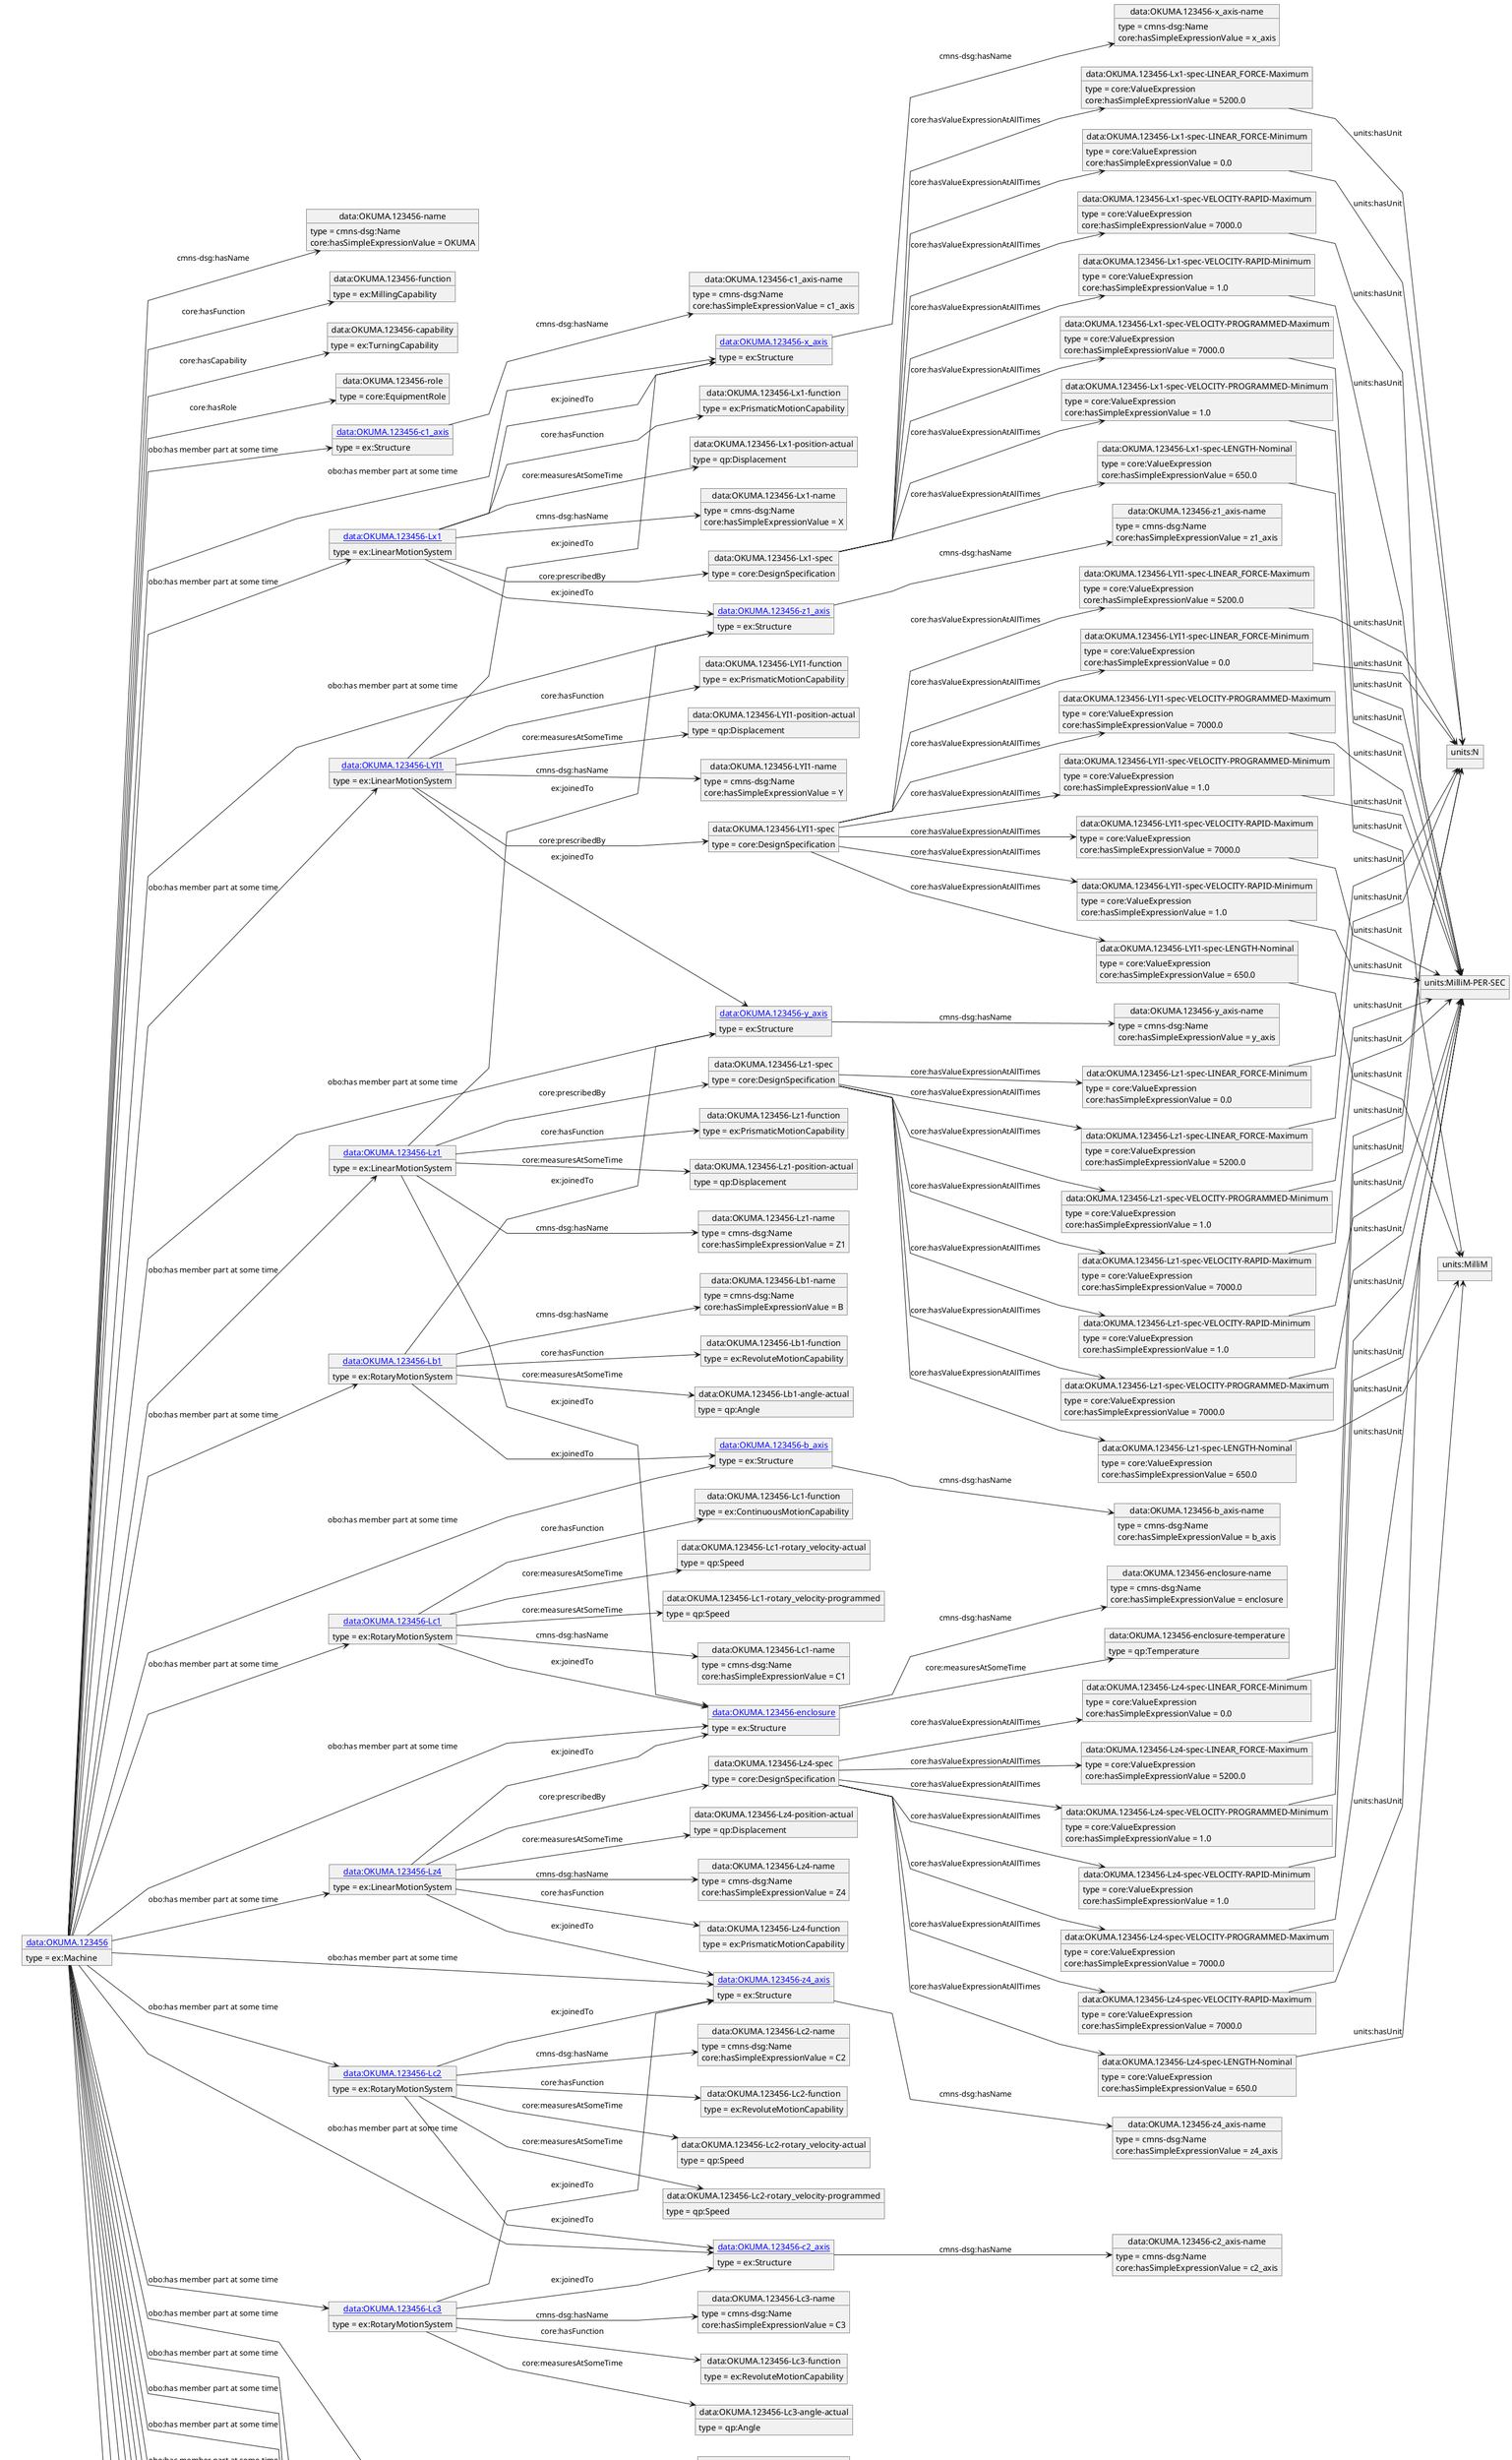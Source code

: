 @startuml
skinparam linetype polyline
left to right direction
object "data:" as o1 {
 type = owl:Ontology
 }
object "ex:" as o2 
object "[[./OKUMA.123456.html data:OKUMA.123456]]" as o3 {
 type = ex:Machine
 }
object "data:OKUMA.123456-name" as o4 {
 type = cmns-dsg:Name
 }
object "data:OKUMA.123456-function" as o5 {
 type = ex:MillingCapability
 }
object "data:OKUMA.123456-capability" as o6 {
 type = ex:TurningCapability
 }
object "data:OKUMA.123456-role" as o7 {
 type = core:EquipmentRole
 }
object "[[./OKUMA.123456-x_axis.html data:OKUMA.123456-x_axis]]" as o8 {
 type = ex:Structure
 }
object "[[./OKUMA.123456-y_axis.html data:OKUMA.123456-y_axis]]" as o9 {
 type = ex:Structure
 }
object "[[./OKUMA.123456-z1_axis.html data:OKUMA.123456-z1_axis]]" as o10 {
 type = ex:Structure
 }
object "[[./OKUMA.123456-z4_axis.html data:OKUMA.123456-z4_axis]]" as o11 {
 type = ex:Structure
 }
object "[[./OKUMA.123456-b_axis.html data:OKUMA.123456-b_axis]]" as o12 {
 type = ex:Structure
 }
object "[[./OKUMA.123456-c1_axis.html data:OKUMA.123456-c1_axis]]" as o13 {
 type = ex:Structure
 }
object "[[./OKUMA.123456-c2_axis.html data:OKUMA.123456-c2_axis]]" as o14 {
 type = ex:Structure
 }
object "[[./OKUMA.123456-Lx1.html data:OKUMA.123456-Lx1]]" as o15 {
 type = ex:LinearMotionSystem
 }
object "[[./OKUMA.123456-LYI1.html data:OKUMA.123456-LYI1]]" as o16 {
 type = ex:LinearMotionSystem
 }
object "[[./OKUMA.123456-Lz1.html data:OKUMA.123456-Lz1]]" as o17 {
 type = ex:LinearMotionSystem
 }
object "[[./OKUMA.123456-Lb1.html data:OKUMA.123456-Lb1]]" as o18 {
 type = ex:RotaryMotionSystem
 }
object "[[./OKUMA.123456-Lc1.html data:OKUMA.123456-Lc1]]" as o19 {
 type = ex:RotaryMotionSystem
 }
object "[[./OKUMA.123456-Lz4.html data:OKUMA.123456-Lz4]]" as o20 {
 type = ex:LinearMotionSystem
 }
object "[[./OKUMA.123456-Lc2.html data:OKUMA.123456-Lc2]]" as o21 {
 type = ex:RotaryMotionSystem
 }
object "[[./OKUMA.123456-Lc3.html data:OKUMA.123456-Lc3]]" as o22 {
 type = ex:RotaryMotionSystem
 }
object "[[./OKUMA.123456-Lc6.html data:OKUMA.123456-Lc6]]" as o23 {
 type = ex:RotaryMotionSystem
 }
object "[[./OKUMA.123456-Lct1.html data:OKUMA.123456-Lct1]]" as o24 {
 type = ex:ControlSystem
 }
object "[[./OKUMA.123456-LCoolantSystem1.html data:OKUMA.123456-LCoolantSystem1]]" as o25 {
 type = obo:object
 }
object "[[./OKUMA.123456-LElectricSystem1.html data:OKUMA.123456-LElectricSystem1]]" as o26 {
 type = ex:ElectricalSystem
 }
object "[[./OKUMA.123456-LHydraulicSystem1.html data:OKUMA.123456-LHydraulicSystem1]]" as o27 {
 type = ex:HydraulicSystem
 }
object "[[./OKUMA.123456-LLubricationSystem1.html data:OKUMA.123456-LLubricationSystem1]]" as o28 {
 type = ex:LubricationSystem
 }
object "[[./OKUMA.123456-LPneumaticSystem1.html data:OKUMA.123456-LPneumaticSystem1]]" as o29 {
 type = ex:PneumaticSystem
 }
object "[[./OKUMA.123456-LLoaderSystem1.html data:OKUMA.123456-LLoaderSystem1]]" as o30 {
 type = obo:object
 }
object "[[./OKUMA.123456-LWasteDisposalSystem1.html data:OKUMA.123456-LWasteDisposalSystem1]]" as o31 {
 type = obo:object
 }
object "[[./OKUMA.123456-LToolingDeliverySystem1.html data:OKUMA.123456-LToolingDeliverySystem1]]" as o32 {
 type = obo:object
 }
object "[[./OKUMA.123456-LBarFeederSystem1.html data:OKUMA.123456-LBarFeederSystem1]]" as o33 {
 type = obo:object
 }
object "[[./OKUMA.123456-personnel.html data:OKUMA.123456-personnel]]" as o34 {
 type = core:Person
 }
object "[[./OKUMA.123456-enclosure.html data:OKUMA.123456-enclosure]]" as o35 {
 type = ex:Structure
 }
object "data:OKUMA.123456-x_axis-name" as o36 {
 type = cmns-dsg:Name
 }
object "data:OKUMA.123456-y_axis-name" as o37 {
 type = cmns-dsg:Name
 }
object "data:OKUMA.123456-z1_axis-name" as o38 {
 type = cmns-dsg:Name
 }
object "data:OKUMA.123456-z4_axis-name" as o39 {
 type = cmns-dsg:Name
 }
object "data:OKUMA.123456-b_axis-name" as o40 {
 type = cmns-dsg:Name
 }
object "data:OKUMA.123456-c1_axis-name" as o41 {
 type = cmns-dsg:Name
 }
object "data:OKUMA.123456-c2_axis-name" as o42 {
 type = cmns-dsg:Name
 }
object "data:OKUMA.123456-Lx1-name" as o43 {
 type = cmns-dsg:Name
 }
object "data:OKUMA.123456-Lx1-spec" as o44 {
 type = core:DesignSpecification
 }
object "data:OKUMA.123456-Lx1-function" as o45 {
 type = ex:PrismaticMotionCapability
 }
object "data:OKUMA.123456-Lx1-position-actual" as o46 {
 type = qp:Displacement
 }
object "data:OKUMA.123456-Lx1-spec-LENGTH-Nominal" as o47 {
 type = core:ValueExpression
 }
object "data:OKUMA.123456-Lx1-spec-LINEAR_FORCE-Maximum" as o48 {
 type = core:ValueExpression
 }
object "data:OKUMA.123456-Lx1-spec-LINEAR_FORCE-Minimum" as o49 {
 type = core:ValueExpression
 }
object "data:OKUMA.123456-Lx1-spec-VELOCITY-RAPID-Maximum" as o50 {
 type = core:ValueExpression
 }
object "data:OKUMA.123456-Lx1-spec-VELOCITY-RAPID-Minimum" as o51 {
 type = core:ValueExpression
 }
object "data:OKUMA.123456-Lx1-spec-VELOCITY-PROGRAMMED-Maximum" as o52 {
 type = core:ValueExpression
 }
object "data:OKUMA.123456-Lx1-spec-VELOCITY-PROGRAMMED-Minimum" as o53 {
 type = core:ValueExpression
 }
object "units:MilliM" as o54 
object "units:N" as o55 
object "units:MilliM-PER-SEC" as o56 
object "data:OKUMA.123456-LYI1-name" as o57 {
 type = cmns-dsg:Name
 }
object "data:OKUMA.123456-LYI1-spec" as o58 {
 type = core:DesignSpecification
 }
object "data:OKUMA.123456-LYI1-function" as o59 {
 type = ex:PrismaticMotionCapability
 }
object "data:OKUMA.123456-LYI1-position-actual" as o60 {
 type = qp:Displacement
 }
object "data:OKUMA.123456-LYI1-spec-LENGTH-Nominal" as o61 {
 type = core:ValueExpression
 }
object "data:OKUMA.123456-LYI1-spec-LINEAR_FORCE-Maximum" as o62 {
 type = core:ValueExpression
 }
object "data:OKUMA.123456-LYI1-spec-LINEAR_FORCE-Minimum" as o63 {
 type = core:ValueExpression
 }
object "data:OKUMA.123456-LYI1-spec-VELOCITY-RAPID-Maximum" as o64 {
 type = core:ValueExpression
 }
object "data:OKUMA.123456-LYI1-spec-VELOCITY-RAPID-Minimum" as o65 {
 type = core:ValueExpression
 }
object "data:OKUMA.123456-LYI1-spec-VELOCITY-PROGRAMMED-Maximum" as o66 {
 type = core:ValueExpression
 }
object "data:OKUMA.123456-LYI1-spec-VELOCITY-PROGRAMMED-Minimum" as o67 {
 type = core:ValueExpression
 }
object "data:OKUMA.123456-Lz1-name" as o68 {
 type = cmns-dsg:Name
 }
object "data:OKUMA.123456-Lz1-spec" as o69 {
 type = core:DesignSpecification
 }
object "data:OKUMA.123456-Lz1-function" as o70 {
 type = ex:PrismaticMotionCapability
 }
object "data:OKUMA.123456-Lz1-position-actual" as o71 {
 type = qp:Displacement
 }
object "data:OKUMA.123456-Lz1-spec-LENGTH-Nominal" as o72 {
 type = core:ValueExpression
 }
object "data:OKUMA.123456-Lz1-spec-LINEAR_FORCE-Maximum" as o73 {
 type = core:ValueExpression
 }
object "data:OKUMA.123456-Lz1-spec-LINEAR_FORCE-Minimum" as o74 {
 type = core:ValueExpression
 }
object "data:OKUMA.123456-Lz1-spec-VELOCITY-RAPID-Maximum" as o75 {
 type = core:ValueExpression
 }
object "data:OKUMA.123456-Lz1-spec-VELOCITY-RAPID-Minimum" as o76 {
 type = core:ValueExpression
 }
object "data:OKUMA.123456-Lz1-spec-VELOCITY-PROGRAMMED-Maximum" as o77 {
 type = core:ValueExpression
 }
object "data:OKUMA.123456-Lz1-spec-VELOCITY-PROGRAMMED-Minimum" as o78 {
 type = core:ValueExpression
 }
object "data:OKUMA.123456-Lb1-name" as o79 {
 type = cmns-dsg:Name
 }
object "data:OKUMA.123456-Lb1-function" as o80 {
 type = ex:RevoluteMotionCapability
 }
object "data:OKUMA.123456-Lb1-angle-actual" as o81 {
 type = qp:Angle
 }
object "data:OKUMA.123456-Lc1-name" as o82 {
 type = cmns-dsg:Name
 }
object "data:OKUMA.123456-Lc1-function" as o83 {
 type = ex:ContinuousMotionCapability
 }
object "data:OKUMA.123456-Lc1-rotary_velocity-actual" as o84 {
 type = qp:Speed
 }
object "data:OKUMA.123456-Lc1-rotary_velocity-programmed" as o85 {
 type = qp:Speed
 }
object "data:OKUMA.123456-Lz4-name" as o86 {
 type = cmns-dsg:Name
 }
object "data:OKUMA.123456-Lz4-spec" as o87 {
 type = core:DesignSpecification
 }
object "data:OKUMA.123456-Lz4-function" as o88 {
 type = ex:PrismaticMotionCapability
 }
object "data:OKUMA.123456-Lz4-position-actual" as o89 {
 type = qp:Displacement
 }
object "data:OKUMA.123456-Lz4-spec-LENGTH-Nominal" as o90 {
 type = core:ValueExpression
 }
object "data:OKUMA.123456-Lz4-spec-LINEAR_FORCE-Maximum" as o91 {
 type = core:ValueExpression
 }
object "data:OKUMA.123456-Lz4-spec-LINEAR_FORCE-Minimum" as o92 {
 type = core:ValueExpression
 }
object "data:OKUMA.123456-Lz4-spec-VELOCITY-RAPID-Maximum" as o93 {
 type = core:ValueExpression
 }
object "data:OKUMA.123456-Lz4-spec-VELOCITY-RAPID-Minimum" as o94 {
 type = core:ValueExpression
 }
object "data:OKUMA.123456-Lz4-spec-VELOCITY-PROGRAMMED-Maximum" as o95 {
 type = core:ValueExpression
 }
object "data:OKUMA.123456-Lz4-spec-VELOCITY-PROGRAMMED-Minimum" as o96 {
 type = core:ValueExpression
 }
object "data:OKUMA.123456-Lc2-name" as o97 {
 type = cmns-dsg:Name
 }
object "data:OKUMA.123456-Lc2-function" as o98 {
 type = ex:RevoluteMotionCapability
 }
object "data:OKUMA.123456-Lc2-rotary_velocity-actual" as o99 {
 type = qp:Speed
 }
object "data:OKUMA.123456-Lc2-rotary_velocity-programmed" as o100 {
 type = qp:Speed
 }
object "data:OKUMA.123456-Lc3-name" as o101 {
 type = cmns-dsg:Name
 }
object "data:OKUMA.123456-Lc3-function" as o102 {
 type = ex:RevoluteMotionCapability
 }
object "data:OKUMA.123456-Lc3-angle-actual" as o103 {
 type = qp:Angle
 }
object "data:OKUMA.123456-Lc6-name" as o104 {
 type = cmns-dsg:Name
 }
object "data:OKUMA.123456-Lc6-rotary_velocity-actual" as o105 {
 type = qp:Speed
 }
object "data:OKUMA.123456-Lc6-rotary_velocity-programmed" as o106 {
 type = qp:Speed
 }
object "data:OKUMA.123456-Lct1-name" as o107 {
 type = cmns-dsg:Name
 }
object "[[./OKUMA.123456-Lct1-Lp1.html data:OKUMA.123456-Lct1-Lp1]]" as o108 {
 type = ex:ControlSystemPath
 }
object "data:OKUMA.123456-Lct1-Lp1-name" as o109 {
 type = cmns-dsg:Name
 }
object "data:OKUMA.123456-LCoolantSystem1-name" as o110 {
 type = cmns-dsg:Name
 }
object "data:OKUMA.123456-LElectricSystem1-name" as o111 {
 type = cmns-dsg:Name
 }
object "data:OKUMA.123456-LHydraulicSystem1-name" as o112 {
 type = cmns-dsg:Name
 }
object "data:OKUMA.123456-LLubricationSystem1-name" as o113 {
 type = cmns-dsg:Name
 }
object "data:OKUMA.123456-LPneumaticSystem1-name" as o114 {
 type = cmns-dsg:Name
 }
object "data:OKUMA.123456-LLoaderSystem1-name" as o115 {
 type = cmns-dsg:Name
 }
object "data:OKUMA.123456-LWasteDisposalSystem1-name" as o116 {
 type = cmns-dsg:Name
 }
object "data:OKUMA.123456-LToolingDeliverySystem1-name" as o117 {
 type = cmns-dsg:Name
 }
object "data:OKUMA.123456-LBarFeederSystem1-name" as o118 {
 type = cmns-dsg:Name
 }
object "data:OKUMA.123456-personnel-name" as o119 {
 type = cmns-dsg:Name
 }
object "data:OKUMA.123456-enclosure-name" as o120 {
 type = cmns-dsg:Name
 }
object "data:OKUMA.123456-enclosure-temperature" as o121 {
 type = qp:Temperature
 }
o1 : rdfs:label = Machine Ontology
o1 --> o2 : owl:imports
o3 --> o4 : cmns-dsg:hasName
o3 --> o5 : core:hasFunction
o3 --> o6 : core:hasCapability
o3 --> o7 : core:hasRole
o3 --> o8 : obo:has member part at some time
o3 --> o9 : obo:has member part at some time
o3 --> o10 : obo:has member part at some time
o3 --> o11 : obo:has member part at some time
o3 --> o12 : obo:has member part at some time
o3 --> o13 : obo:has member part at some time
o3 --> o14 : obo:has member part at some time
o3 --> o15 : obo:has member part at some time
o3 --> o16 : obo:has member part at some time
o3 --> o17 : obo:has member part at some time
o3 --> o18 : obo:has member part at some time
o3 --> o19 : obo:has member part at some time
o3 --> o20 : obo:has member part at some time
o3 --> o21 : obo:has member part at some time
o3 --> o22 : obo:has member part at some time
o3 --> o23 : obo:has member part at some time
o3 --> o24 : obo:has member part at some time
o3 --> o25 : obo:has member part at some time
o3 --> o26 : obo:has member part at some time
o3 --> o27 : obo:has member part at some time
o3 --> o28 : obo:has member part at some time
o3 --> o29 : obo:has member part at some time
o3 --> o30 : obo:has member part at some time
o3 --> o31 : obo:has member part at some time
o3 --> o32 : obo:has member part at some time
o3 --> o33 : obo:has member part at some time
o3 --> o34 : obo:has member part at some time
o3 --> o35 : obo:has member part at some time
o4 : core:hasSimpleExpressionValue = OKUMA
o8 --> o36 : cmns-dsg:hasName
o36 : core:hasSimpleExpressionValue = x_axis
o9 --> o37 : cmns-dsg:hasName
o37 : core:hasSimpleExpressionValue = y_axis
o10 --> o38 : cmns-dsg:hasName
o38 : core:hasSimpleExpressionValue = z1_axis
o11 --> o39 : cmns-dsg:hasName
o39 : core:hasSimpleExpressionValue = z4_axis
o12 --> o40 : cmns-dsg:hasName
o40 : core:hasSimpleExpressionValue = b_axis
o13 --> o41 : cmns-dsg:hasName
o41 : core:hasSimpleExpressionValue = c1_axis
o14 --> o42 : cmns-dsg:hasName
o42 : core:hasSimpleExpressionValue = c2_axis
o15 --> o43 : cmns-dsg:hasName
o15 --> o44 : core:prescribedBy
o15 --> o10 : ex:joinedTo
o15 --> o8 : ex:joinedTo
o15 --> o45 : core:hasFunction
o15 --> o46 : core:measuresAtSomeTime
o43 : core:hasSimpleExpressionValue = X
o44 --> o47 : core:hasValueExpressionAtAllTimes
o44 --> o48 : core:hasValueExpressionAtAllTimes
o44 --> o49 : core:hasValueExpressionAtAllTimes
o44 --> o50 : core:hasValueExpressionAtAllTimes
o44 --> o51 : core:hasValueExpressionAtAllTimes
o44 --> o52 : core:hasValueExpressionAtAllTimes
o44 --> o53 : core:hasValueExpressionAtAllTimes
o47 : core:hasSimpleExpressionValue = 650.0
o47 --> o54 : units:hasUnit
o48 : core:hasSimpleExpressionValue = 5200.0
o48 --> o55 : units:hasUnit
o49 : core:hasSimpleExpressionValue = 0.0
o49 --> o55 : units:hasUnit
o50 : core:hasSimpleExpressionValue = 7000.0
o50 --> o56 : units:hasUnit
o51 : core:hasSimpleExpressionValue = 1.0
o51 --> o56 : units:hasUnit
o52 : core:hasSimpleExpressionValue = 7000.0
o52 --> o56 : units:hasUnit
o53 : core:hasSimpleExpressionValue = 1.0
o53 --> o56 : units:hasUnit
o16 --> o57 : cmns-dsg:hasName
o16 --> o58 : core:prescribedBy
o16 --> o8 : ex:joinedTo
o16 --> o9 : ex:joinedTo
o16 --> o59 : core:hasFunction
o16 --> o60 : core:measuresAtSomeTime
o57 : core:hasSimpleExpressionValue = Y
o58 --> o61 : core:hasValueExpressionAtAllTimes
o58 --> o62 : core:hasValueExpressionAtAllTimes
o58 --> o63 : core:hasValueExpressionAtAllTimes
o58 --> o64 : core:hasValueExpressionAtAllTimes
o58 --> o65 : core:hasValueExpressionAtAllTimes
o58 --> o66 : core:hasValueExpressionAtAllTimes
o58 --> o67 : core:hasValueExpressionAtAllTimes
o61 : core:hasSimpleExpressionValue = 650.0
o61 --> o54 : units:hasUnit
o62 : core:hasSimpleExpressionValue = 5200.0
o62 --> o55 : units:hasUnit
o63 : core:hasSimpleExpressionValue = 0.0
o63 --> o55 : units:hasUnit
o64 : core:hasSimpleExpressionValue = 7000.0
o64 --> o56 : units:hasUnit
o65 : core:hasSimpleExpressionValue = 1.0
o65 --> o56 : units:hasUnit
o66 : core:hasSimpleExpressionValue = 7000.0
o66 --> o56 : units:hasUnit
o67 : core:hasSimpleExpressionValue = 1.0
o67 --> o56 : units:hasUnit
o17 --> o68 : cmns-dsg:hasName
o17 --> o69 : core:prescribedBy
o17 --> o35 : ex:joinedTo
o17 --> o10 : ex:joinedTo
o17 --> o70 : core:hasFunction
o17 --> o71 : core:measuresAtSomeTime
o68 : core:hasSimpleExpressionValue = Z1
o69 --> o72 : core:hasValueExpressionAtAllTimes
o69 --> o73 : core:hasValueExpressionAtAllTimes
o69 --> o74 : core:hasValueExpressionAtAllTimes
o69 --> o75 : core:hasValueExpressionAtAllTimes
o69 --> o76 : core:hasValueExpressionAtAllTimes
o69 --> o77 : core:hasValueExpressionAtAllTimes
o69 --> o78 : core:hasValueExpressionAtAllTimes
o72 : core:hasSimpleExpressionValue = 650.0
o72 --> o54 : units:hasUnit
o73 : core:hasSimpleExpressionValue = 5200.0
o73 --> o55 : units:hasUnit
o74 : core:hasSimpleExpressionValue = 0.0
o74 --> o55 : units:hasUnit
o75 : core:hasSimpleExpressionValue = 7000.0
o75 --> o56 : units:hasUnit
o76 : core:hasSimpleExpressionValue = 1.0
o76 --> o56 : units:hasUnit
o77 : core:hasSimpleExpressionValue = 7000.0
o77 --> o56 : units:hasUnit
o78 : core:hasSimpleExpressionValue = 1.0
o78 --> o56 : units:hasUnit
o18 --> o79 : cmns-dsg:hasName
o18 --> o9 : ex:joinedTo
o18 --> o12 : ex:joinedTo
o18 --> o80 : core:hasFunction
o18 --> o81 : core:measuresAtSomeTime
o79 : core:hasSimpleExpressionValue = B
o19 --> o82 : cmns-dsg:hasName
o19 --> o35 : ex:joinedTo
o19 --> o83 : core:hasFunction
o19 --> o84 : core:measuresAtSomeTime
o19 --> o85 : core:measuresAtSomeTime
o82 : core:hasSimpleExpressionValue = C1
o20 --> o86 : cmns-dsg:hasName
o20 --> o87 : core:prescribedBy
o20 --> o35 : ex:joinedTo
o20 --> o11 : ex:joinedTo
o20 --> o88 : core:hasFunction
o20 --> o89 : core:measuresAtSomeTime
o86 : core:hasSimpleExpressionValue = Z4
o87 --> o90 : core:hasValueExpressionAtAllTimes
o87 --> o91 : core:hasValueExpressionAtAllTimes
o87 --> o92 : core:hasValueExpressionAtAllTimes
o87 --> o93 : core:hasValueExpressionAtAllTimes
o87 --> o94 : core:hasValueExpressionAtAllTimes
o87 --> o95 : core:hasValueExpressionAtAllTimes
o87 --> o96 : core:hasValueExpressionAtAllTimes
o90 : core:hasSimpleExpressionValue = 650.0
o90 --> o54 : units:hasUnit
o91 : core:hasSimpleExpressionValue = 5200.0
o91 --> o55 : units:hasUnit
o92 : core:hasSimpleExpressionValue = 0.0
o92 --> o55 : units:hasUnit
o93 : core:hasSimpleExpressionValue = 7000.0
o93 --> o56 : units:hasUnit
o94 : core:hasSimpleExpressionValue = 1.0
o94 --> o56 : units:hasUnit
o95 : core:hasSimpleExpressionValue = 7000.0
o95 --> o56 : units:hasUnit
o96 : core:hasSimpleExpressionValue = 1.0
o96 --> o56 : units:hasUnit
o21 --> o97 : cmns-dsg:hasName
o21 --> o11 : ex:joinedTo
o21 --> o14 : ex:joinedTo
o21 --> o98 : core:hasFunction
o21 --> o99 : core:measuresAtSomeTime
o21 --> o100 : core:measuresAtSomeTime
o97 : core:hasSimpleExpressionValue = C2
o22 --> o101 : cmns-dsg:hasName
o22 --> o11 : ex:joinedTo
o22 --> o14 : ex:joinedTo
o22 --> o102 : core:hasFunction
o22 --> o103 : core:measuresAtSomeTime
o101 : core:hasSimpleExpressionValue = C3
o23 --> o104 : cmns-dsg:hasName
o23 --> o105 : core:measuresAtSomeTime
o23 --> o106 : core:measuresAtSomeTime
o104 : core:hasSimpleExpressionValue = C6
o24 --> o107 : cmns-dsg:hasName
o24 --> o108 : obo:has member part at some time
o107 : core:hasSimpleExpressionValue = Controller
o108 --> o109 : cmns-dsg:hasName
o109 : core:hasSimpleExpressionValue = path
o25 --> o110 : cmns-dsg:hasName
o110 : core:hasSimpleExpressionValue = CoolantSystem1
o26 --> o111 : cmns-dsg:hasName
o111 : core:hasSimpleExpressionValue = ElectricSystem1
o27 --> o112 : cmns-dsg:hasName
o112 : core:hasSimpleExpressionValue = HydraulicSystem1
o28 --> o113 : cmns-dsg:hasName
o113 : core:hasSimpleExpressionValue = LubricationSystem1
o29 --> o114 : cmns-dsg:hasName
o114 : core:hasSimpleExpressionValue = PneumaticSystem1
o30 --> o115 : cmns-dsg:hasName
o115 : core:hasSimpleExpressionValue = LoaderSystem1
o31 --> o116 : cmns-dsg:hasName
o116 : core:hasSimpleExpressionValue = WasteDisposalSystem1
o32 --> o117 : cmns-dsg:hasName
o117 : core:hasSimpleExpressionValue = ToolingDeliverySystem1
o33 --> o118 : cmns-dsg:hasName
o118 : core:hasSimpleExpressionValue = BarFeederSystem1
o34 --> o119 : cmns-dsg:hasName
o119 : core:hasSimpleExpressionValue = personnel
o35 --> o120 : cmns-dsg:hasName
o35 --> o121 : core:measuresAtSomeTime
o120 : core:hasSimpleExpressionValue = enclosure
@enduml
